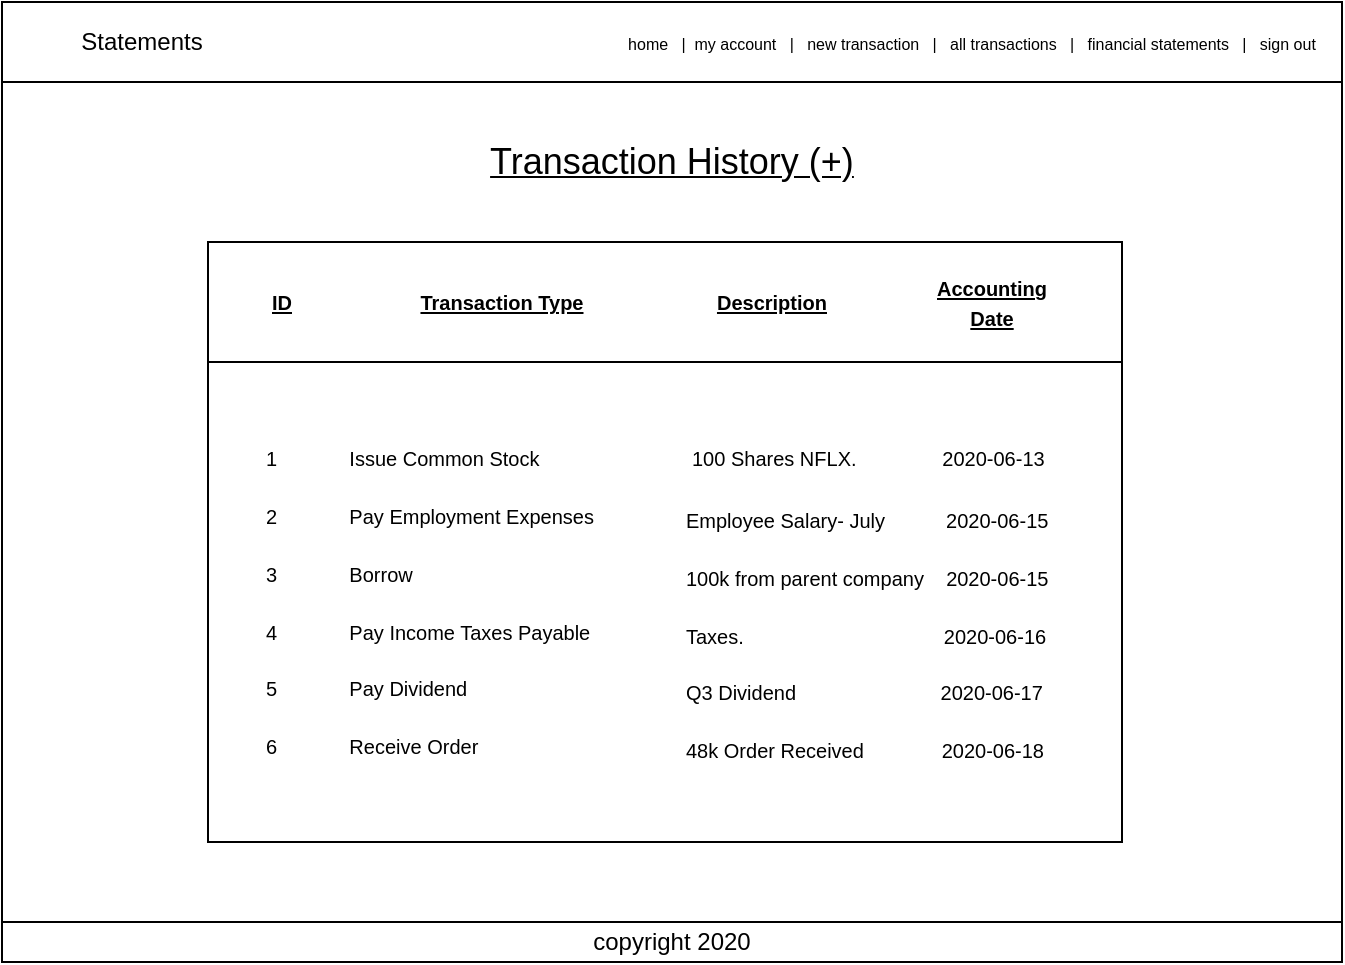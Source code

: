 <mxfile version="11.2.5" type="device" pages="1"><diagram id="bg1-UT6do36zYJ8Bv7NL" name="Page-1"><mxGraphModel dx="1415" dy="862" grid="1" gridSize="10" guides="1" tooltips="1" connect="1" arrows="1" fold="1" page="1" pageScale="1" pageWidth="1100" pageHeight="850" math="0" shadow="0"><root><mxCell id="0"/><mxCell id="1" parent="0"/><mxCell id="TqfdlHI320WsczNlJIHv-1" value="" style="rounded=0;whiteSpace=wrap;html=1;" vertex="1" parent="1"><mxGeometry x="80" y="120" width="670" height="480" as="geometry"/></mxCell><mxCell id="TqfdlHI320WsczNlJIHv-2" value="" style="rounded=0;whiteSpace=wrap;html=1;" vertex="1" parent="1"><mxGeometry x="80" y="120" width="670" height="40" as="geometry"/></mxCell><mxCell id="TqfdlHI320WsczNlJIHv-3" value="copyright 2020" style="rounded=0;whiteSpace=wrap;html=1;" vertex="1" parent="1"><mxGeometry x="80" y="580" width="670" height="20" as="geometry"/></mxCell><mxCell id="TqfdlHI320WsczNlJIHv-4" value="Statements" style="text;html=1;strokeColor=none;fillColor=none;align=center;verticalAlign=middle;whiteSpace=wrap;rounded=0;" vertex="1" parent="1"><mxGeometry x="80" y="130" width="140" height="20" as="geometry"/></mxCell><mxCell id="TqfdlHI320WsczNlJIHv-5" value="&lt;font style=&quot;font-size: 8px&quot;&gt;home&amp;nbsp; &amp;nbsp;|&amp;nbsp; my account&amp;nbsp; &amp;nbsp;|&amp;nbsp; &amp;nbsp;new transaction&amp;nbsp; &amp;nbsp;|&amp;nbsp; &amp;nbsp;all transactions&amp;nbsp; &amp;nbsp;|&amp;nbsp; &amp;nbsp;financial statements&amp;nbsp; &amp;nbsp;|&amp;nbsp; &amp;nbsp;sign out&lt;/font&gt;" style="text;html=1;strokeColor=none;fillColor=none;align=center;verticalAlign=middle;whiteSpace=wrap;rounded=0;" vertex="1" parent="1"><mxGeometry x="380" y="130" width="370" height="20" as="geometry"/></mxCell><mxCell id="TqfdlHI320WsczNlJIHv-9" value="&lt;font style=&quot;font-size: 18px&quot;&gt;&lt;u&gt;Transaction History (+)&lt;/u&gt;&lt;/font&gt;" style="text;html=1;strokeColor=none;fillColor=none;align=center;verticalAlign=middle;whiteSpace=wrap;rounded=0;" vertex="1" parent="1"><mxGeometry x="305" y="190" width="220" height="20" as="geometry"/></mxCell><mxCell id="TqfdlHI320WsczNlJIHv-12" value="" style="rounded=0;whiteSpace=wrap;html=1;" vertex="1" parent="1"><mxGeometry x="183" y="240" width="457" height="300" as="geometry"/></mxCell><mxCell id="TqfdlHI320WsczNlJIHv-13" value="" style="rounded=0;whiteSpace=wrap;html=1;" vertex="1" parent="1"><mxGeometry x="183" y="240" width="457" height="60" as="geometry"/></mxCell><mxCell id="TqfdlHI320WsczNlJIHv-14" value="&lt;u&gt;&lt;b&gt;&lt;font style=&quot;font-size: 10px&quot;&gt;ID&lt;/font&gt;&lt;/b&gt;&lt;/u&gt;" style="text;html=1;strokeColor=none;fillColor=none;align=center;verticalAlign=middle;whiteSpace=wrap;rounded=0;" vertex="1" parent="1"><mxGeometry x="200" y="260" width="40" height="20" as="geometry"/></mxCell><mxCell id="TqfdlHI320WsczNlJIHv-15" value="&lt;b&gt;&lt;u&gt;&lt;font style=&quot;font-size: 10px&quot;&gt;Transaction Type&lt;/font&gt;&lt;/u&gt;&lt;/b&gt;" style="text;html=1;strokeColor=none;fillColor=none;align=center;verticalAlign=middle;whiteSpace=wrap;rounded=0;" vertex="1" parent="1"><mxGeometry x="275" y="260" width="110" height="20" as="geometry"/></mxCell><mxCell id="TqfdlHI320WsczNlJIHv-16" value="&lt;b&gt;&lt;u&gt;&lt;font style=&quot;font-size: 10px&quot;&gt;Description&lt;/font&gt;&lt;/u&gt;&lt;/b&gt;" style="text;html=1;strokeColor=none;fillColor=none;align=center;verticalAlign=middle;whiteSpace=wrap;rounded=0;" vertex="1" parent="1"><mxGeometry x="420" y="260" width="90" height="20" as="geometry"/></mxCell><mxCell id="TqfdlHI320WsczNlJIHv-17" value="&lt;u&gt;&lt;b&gt;&lt;font style=&quot;font-size: 10px&quot;&gt;Accounting Date&lt;/font&gt;&lt;/b&gt;&lt;/u&gt;" style="text;html=1;strokeColor=none;fillColor=none;align=center;verticalAlign=middle;whiteSpace=wrap;rounded=0;" vertex="1" parent="1"><mxGeometry x="545" y="260" width="60" height="20" as="geometry"/></mxCell><mxCell id="TqfdlHI320WsczNlJIHv-34" value="&lt;font style=&quot;font-size: 10px&quot;&gt;1&amp;nbsp; &amp;nbsp; &amp;nbsp; &amp;nbsp; &amp;nbsp; &amp;nbsp; &amp;nbsp;Issue Common Stock&lt;br&gt;&lt;br&gt;2&amp;nbsp; &amp;nbsp; &amp;nbsp; &amp;nbsp; &amp;nbsp; &amp;nbsp; &amp;nbsp;Pay Employment Expenses&lt;br&gt;&lt;br&gt;3&amp;nbsp; &amp;nbsp; &amp;nbsp; &amp;nbsp; &amp;nbsp; &amp;nbsp; &amp;nbsp;Borrow&lt;br&gt;&lt;br&gt;4&amp;nbsp; &amp;nbsp; &amp;nbsp; &amp;nbsp; &amp;nbsp; &amp;nbsp; &amp;nbsp;Pay Income Taxes Payable&lt;br&gt;&lt;br&gt;5&amp;nbsp; &amp;nbsp; &amp;nbsp; &amp;nbsp; &amp;nbsp; &amp;nbsp; &amp;nbsp;Pay Dividend&lt;br&gt;&lt;br&gt;6&amp;nbsp; &amp;nbsp; &amp;nbsp; &amp;nbsp; &amp;nbsp; &amp;nbsp; &amp;nbsp;Receive Order&lt;br&gt;&lt;/font&gt;" style="text;html=1;strokeColor=none;fillColor=none;align=left;verticalAlign=middle;whiteSpace=wrap;rounded=0;direction=south;" vertex="1" parent="1"><mxGeometry x="210" y="300" width="180" height="240" as="geometry"/></mxCell><mxCell id="TqfdlHI320WsczNlJIHv-37" value="&lt;font style=&quot;font-size: 10px&quot;&gt;&lt;table class=&quot;MuiTable-root MuiTable-stickyHeader&quot;&gt;&lt;tbody class=&quot;MuiTableBody-root&quot;&gt;&lt;tr class=&quot;MuiTableRow-root MuiTableRow-hover&quot; tabindex=&quot;-1&quot;&gt;&lt;td class=&quot;MuiTableCell-root MuiTableCell-body&quot;&gt;100 Shares NFLX. &lt;/td&gt;&lt;td class=&quot;MuiTableCell-root MuiTableCell-body&quot;&gt;&amp;nbsp; &amp;nbsp; &amp;nbsp; &amp;nbsp; &amp;nbsp; &amp;nbsp; &amp;nbsp; 2020-06-13&lt;/td&gt;&lt;/tr&gt;&lt;/tbody&gt;&lt;/table&gt;&lt;br&gt;Employee Salary- July&amp;nbsp; &amp;nbsp; &amp;nbsp; &amp;nbsp; &amp;nbsp; &amp;nbsp;2020-06-15&lt;br&gt;&lt;br&gt;100k from parent company&amp;nbsp; &amp;nbsp; 2020-06-15&lt;br&gt;&lt;br&gt;Taxes.&amp;nbsp; &amp;nbsp; &amp;nbsp; &amp;nbsp; &amp;nbsp; &amp;nbsp; &amp;nbsp; &amp;nbsp; &amp;nbsp; &amp;nbsp; &amp;nbsp; &amp;nbsp; &amp;nbsp; &amp;nbsp; &amp;nbsp; &amp;nbsp; &amp;nbsp; &amp;nbsp; 2020-06-16&lt;br&gt;&lt;br&gt;Q3 Dividend&amp;nbsp; &amp;nbsp; &amp;nbsp; &amp;nbsp; &amp;nbsp; &amp;nbsp; &amp;nbsp; &amp;nbsp; &amp;nbsp; &amp;nbsp; &amp;nbsp; &amp;nbsp; &amp;nbsp; 2020-06-17&lt;br&gt;&lt;br&gt;48k Order Received&amp;nbsp; &amp;nbsp; &amp;nbsp; &amp;nbsp; &amp;nbsp; &amp;nbsp; &amp;nbsp; 2020-06-18&lt;br&gt;&lt;/font&gt;" style="text;html=1;strokeColor=none;fillColor=none;align=left;verticalAlign=middle;whiteSpace=wrap;rounded=0;direction=south;" vertex="1" parent="1"><mxGeometry x="420" y="300" width="220" height="240" as="geometry"/></mxCell></root></mxGraphModel></diagram></mxfile>